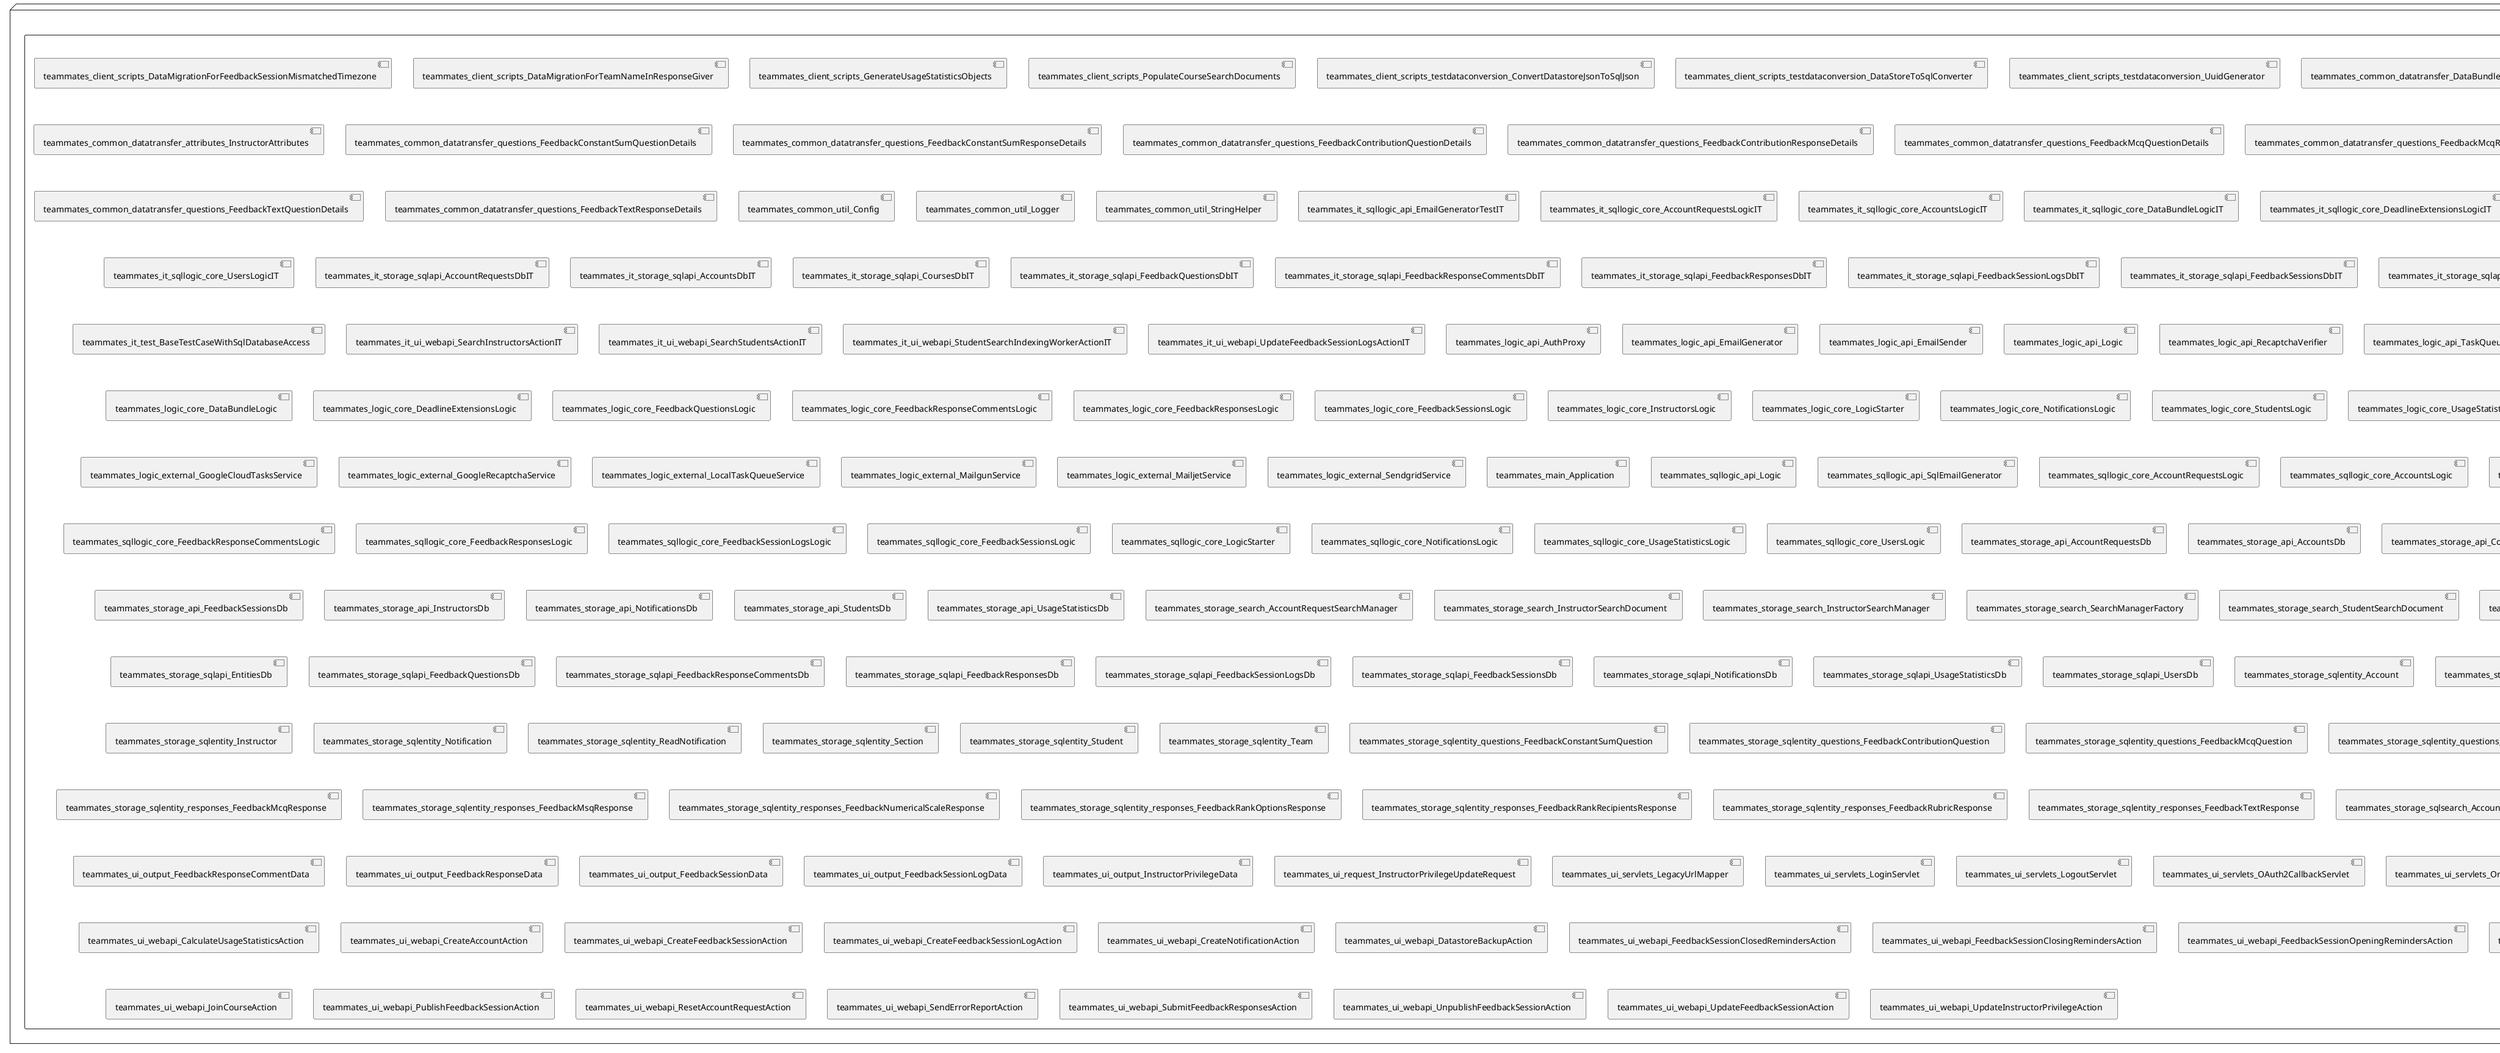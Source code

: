 @startuml
skinparam fixCircleLabelOverlapping true
skinparam componentStyle uml2
node nodeteammates {
component teammates {
[teammates_client_scripts_DataMigrationForFeedbackSessionMismatchedTimezone] [[teammates-teammates.system#_72YxQF0wEe-Fh6GzlajMNQ]]
[teammates_client_scripts_DataMigrationForTeamNameInResponseGiver] [[teammates-teammates.system#_72YxQF0wEe-Fh6GzlajMNQ]]
[teammates_client_scripts_GenerateUsageStatisticsObjects] [[teammates-teammates.system#_72YxQF0wEe-Fh6GzlajMNQ]]
[teammates_client_scripts_PopulateCourseSearchDocuments] [[teammates-teammates.system#_72YxQF0wEe-Fh6GzlajMNQ]]
[teammates_client_scripts_testdataconversion_ConvertDatastoreJsonToSqlJson] [[teammates-teammates.system#_72YxQF0wEe-Fh6GzlajMNQ]]
[teammates_client_scripts_testdataconversion_DataStoreToSqlConverter] [[teammates-teammates.system#_72YxQF0wEe-Fh6GzlajMNQ]]
[teammates_client_scripts_testdataconversion_UuidGenerator] [[teammates-teammates.system#_72YxQF0wEe-Fh6GzlajMNQ]]
[teammates_common_datatransfer_DataBundle] [[teammates-teammates.system#_72YxQF0wEe-Fh6GzlajMNQ]]
[teammates_common_datatransfer_InstructorPermissionSet] [[teammates-teammates.system#_72YxQF0wEe-Fh6GzlajMNQ]]
[teammates_common_datatransfer_InstructorPrivileges] [[teammates-teammates.system#_72YxQF0wEe-Fh6GzlajMNQ]]
[teammates_common_datatransfer_SqlDataBundle] [[teammates-teammates.system#_72YxQF0wEe-Fh6GzlajMNQ]]
[teammates_common_datatransfer_TeamEvalResult] [[teammates-teammates.system#_72YxQF0wEe-Fh6GzlajMNQ]]
[teammates_common_datatransfer_attributes_CourseAttributes] [[teammates-teammates.system#_72YxQF0wEe-Fh6GzlajMNQ]]
[teammates_common_datatransfer_attributes_FeedbackQuestionAttributes] [[teammates-teammates.system#_72YxQF0wEe-Fh6GzlajMNQ]]
[teammates_common_datatransfer_attributes_FeedbackResponseAttributes] [[teammates-teammates.system#_72YxQF0wEe-Fh6GzlajMNQ]]
[teammates_common_datatransfer_attributes_InstructorAttributes] [[teammates-teammates.system#_72YxQF0wEe-Fh6GzlajMNQ]]
[teammates_common_datatransfer_questions_FeedbackConstantSumQuestionDetails] [[teammates-teammates.system#_72YxQF0wEe-Fh6GzlajMNQ]]
[teammates_common_datatransfer_questions_FeedbackConstantSumResponseDetails] [[teammates-teammates.system#_72YxQF0wEe-Fh6GzlajMNQ]]
[teammates_common_datatransfer_questions_FeedbackContributionQuestionDetails] [[teammates-teammates.system#_72YxQF0wEe-Fh6GzlajMNQ]]
[teammates_common_datatransfer_questions_FeedbackContributionResponseDetails] [[teammates-teammates.system#_72YxQF0wEe-Fh6GzlajMNQ]]
[teammates_common_datatransfer_questions_FeedbackMcqQuestionDetails] [[teammates-teammates.system#_72YxQF0wEe-Fh6GzlajMNQ]]
[teammates_common_datatransfer_questions_FeedbackMcqResponseDetails] [[teammates-teammates.system#_72YxQF0wEe-Fh6GzlajMNQ]]
[teammates_common_datatransfer_questions_FeedbackMsqQuestionDetails] [[teammates-teammates.system#_72YxQF0wEe-Fh6GzlajMNQ]]
[teammates_common_datatransfer_questions_FeedbackMsqResponseDetails] [[teammates-teammates.system#_72YxQF0wEe-Fh6GzlajMNQ]]
[teammates_common_datatransfer_questions_FeedbackNumericalScaleQuestionDetails] [[teammates-teammates.system#_72YxQF0wEe-Fh6GzlajMNQ]]
[teammates_common_datatransfer_questions_FeedbackNumericalScaleResponseDetails] [[teammates-teammates.system#_72YxQF0wEe-Fh6GzlajMNQ]]
[teammates_common_datatransfer_questions_FeedbackRankOptionsResponseDetails] [[teammates-teammates.system#_72YxQF0wEe-Fh6GzlajMNQ]]
[teammates_common_datatransfer_questions_FeedbackRankRecipientsResponseDetails] [[teammates-teammates.system#_72YxQF0wEe-Fh6GzlajMNQ]]
[teammates_common_datatransfer_questions_FeedbackRubricQuestionDetails] [[teammates-teammates.system#_72YxQF0wEe-Fh6GzlajMNQ]]
[teammates_common_datatransfer_questions_FeedbackRubricResponseDetails] [[teammates-teammates.system#_72YxQF0wEe-Fh6GzlajMNQ]]
[teammates_common_datatransfer_questions_FeedbackTextQuestionDetails] [[teammates-teammates.system#_72YxQF0wEe-Fh6GzlajMNQ]]
[teammates_common_datatransfer_questions_FeedbackTextResponseDetails] [[teammates-teammates.system#_72YxQF0wEe-Fh6GzlajMNQ]]
[teammates_common_util_Config] [[teammates-teammates.system#_72YxQF0wEe-Fh6GzlajMNQ]]
[teammates_common_util_Logger] [[teammates-teammates.system#_72YxQF0wEe-Fh6GzlajMNQ]]
[teammates_common_util_StringHelper] [[teammates-teammates.system#_72YxQF0wEe-Fh6GzlajMNQ]]
[teammates_it_sqllogic_api_EmailGeneratorTestIT] [[teammates-teammates.system#_72YxQF0wEe-Fh6GzlajMNQ]]
[teammates_it_sqllogic_core_AccountRequestsLogicIT] [[teammates-teammates.system#_72YxQF0wEe-Fh6GzlajMNQ]]
[teammates_it_sqllogic_core_AccountsLogicIT] [[teammates-teammates.system#_72YxQF0wEe-Fh6GzlajMNQ]]
[teammates_it_sqllogic_core_DataBundleLogicIT] [[teammates-teammates.system#_72YxQF0wEe-Fh6GzlajMNQ]]
[teammates_it_sqllogic_core_DeadlineExtensionsLogicIT] [[teammates-teammates.system#_72YxQF0wEe-Fh6GzlajMNQ]]
[teammates_it_sqllogic_core_FeedbackQuestionsLogicIT] [[teammates-teammates.system#_72YxQF0wEe-Fh6GzlajMNQ]]
[teammates_it_sqllogic_core_FeedbackResponsesLogicIT] [[teammates-teammates.system#_72YxQF0wEe-Fh6GzlajMNQ]]
[teammates_it_sqllogic_core_FeedbackSessionLogsLogicIT] [[teammates-teammates.system#_72YxQF0wEe-Fh6GzlajMNQ]]
[teammates_it_sqllogic_core_FeedbackSessionsLogicIT] [[teammates-teammates.system#_72YxQF0wEe-Fh6GzlajMNQ]]
[teammates_it_sqllogic_core_NotificationsLogicIT] [[teammates-teammates.system#_72YxQF0wEe-Fh6GzlajMNQ]]
[teammates_it_sqllogic_core_UsersLogicIT] [[teammates-teammates.system#_72YxQF0wEe-Fh6GzlajMNQ]]
[teammates_it_storage_sqlapi_AccountRequestsDbIT] [[teammates-teammates.system#_72YxQF0wEe-Fh6GzlajMNQ]]
[teammates_it_storage_sqlapi_AccountsDbIT] [[teammates-teammates.system#_72YxQF0wEe-Fh6GzlajMNQ]]
[teammates_it_storage_sqlapi_CoursesDbIT] [[teammates-teammates.system#_72YxQF0wEe-Fh6GzlajMNQ]]
[teammates_it_storage_sqlapi_FeedbackQuestionsDbIT] [[teammates-teammates.system#_72YxQF0wEe-Fh6GzlajMNQ]]
[teammates_it_storage_sqlapi_FeedbackResponseCommentsDbIT] [[teammates-teammates.system#_72YxQF0wEe-Fh6GzlajMNQ]]
[teammates_it_storage_sqlapi_FeedbackResponsesDbIT] [[teammates-teammates.system#_72YxQF0wEe-Fh6GzlajMNQ]]
[teammates_it_storage_sqlapi_FeedbackSessionLogsDbIT] [[teammates-teammates.system#_72YxQF0wEe-Fh6GzlajMNQ]]
[teammates_it_storage_sqlapi_FeedbackSessionsDbIT] [[teammates-teammates.system#_72YxQF0wEe-Fh6GzlajMNQ]]
[teammates_it_storage_sqlapi_NotificationDbIT] [[teammates-teammates.system#_72YxQF0wEe-Fh6GzlajMNQ]]
[teammates_it_storage_sqlapi_UsageStatisticsDbIT] [[teammates-teammates.system#_72YxQF0wEe-Fh6GzlajMNQ]]
[teammates_it_storage_sqlapi_UsersDbIT] [[teammates-teammates.system#_72YxQF0wEe-Fh6GzlajMNQ]]
[teammates_it_storage_sqlsearch_AccountRequestSearchIT] [[teammates-teammates.system#_72YxQF0wEe-Fh6GzlajMNQ]]
[teammates_it_storage_sqlsearch_InstructorSearchIT] [[teammates-teammates.system#_72YxQF0wEe-Fh6GzlajMNQ]]
[teammates_it_storage_sqlsearch_StudentSearchIT] [[teammates-teammates.system#_72YxQF0wEe-Fh6GzlajMNQ]]
[teammates_it_test_BaseTestCaseWithSqlDatabaseAccess] [[teammates-teammates.system#_72YxQF0wEe-Fh6GzlajMNQ]]
[teammates_it_ui_webapi_SearchInstructorsActionIT] [[teammates-teammates.system#_72YxQF0wEe-Fh6GzlajMNQ]]
[teammates_it_ui_webapi_SearchStudentsActionIT] [[teammates-teammates.system#_72YxQF0wEe-Fh6GzlajMNQ]]
[teammates_it_ui_webapi_StudentSearchIndexingWorkerActionIT] [[teammates-teammates.system#_72YxQF0wEe-Fh6GzlajMNQ]]
[teammates_it_ui_webapi_UpdateFeedbackSessionLogsActionIT] [[teammates-teammates.system#_72YxQF0wEe-Fh6GzlajMNQ]]
[teammates_logic_api_AuthProxy] [[teammates-teammates.system#_72YxQF0wEe-Fh6GzlajMNQ]]
[teammates_logic_api_EmailGenerator] [[teammates-teammates.system#_72YxQF0wEe-Fh6GzlajMNQ]]
[teammates_logic_api_EmailSender] [[teammates-teammates.system#_72YxQF0wEe-Fh6GzlajMNQ]]
[teammates_logic_api_Logic] [[teammates-teammates.system#_72YxQF0wEe-Fh6GzlajMNQ]]
[teammates_logic_api_RecaptchaVerifier] [[teammates-teammates.system#_72YxQF0wEe-Fh6GzlajMNQ]]
[teammates_logic_api_TaskQueuer] [[teammates-teammates.system#_72YxQF0wEe-Fh6GzlajMNQ]]
[teammates_logic_api_UserProvision] [[teammates-teammates.system#_72YxQF0wEe-Fh6GzlajMNQ]]
[teammates_logic_core_AccountRequestsLogic] [[teammates-teammates.system#_72YxQF0wEe-Fh6GzlajMNQ]]
[teammates_logic_core_AccountsLogic] [[teammates-teammates.system#_72YxQF0wEe-Fh6GzlajMNQ]]
[teammates_logic_core_CoursesLogic] [[teammates-teammates.system#_72YxQF0wEe-Fh6GzlajMNQ]]
[teammates_logic_core_DataBundleLogic] [[teammates-teammates.system#_72YxQF0wEe-Fh6GzlajMNQ]]
[teammates_logic_core_DeadlineExtensionsLogic] [[teammates-teammates.system#_72YxQF0wEe-Fh6GzlajMNQ]]
[teammates_logic_core_FeedbackQuestionsLogic] [[teammates-teammates.system#_72YxQF0wEe-Fh6GzlajMNQ]]
[teammates_logic_core_FeedbackResponseCommentsLogic] [[teammates-teammates.system#_72YxQF0wEe-Fh6GzlajMNQ]]
[teammates_logic_core_FeedbackResponsesLogic] [[teammates-teammates.system#_72YxQF0wEe-Fh6GzlajMNQ]]
[teammates_logic_core_FeedbackSessionsLogic] [[teammates-teammates.system#_72YxQF0wEe-Fh6GzlajMNQ]]
[teammates_logic_core_InstructorsLogic] [[teammates-teammates.system#_72YxQF0wEe-Fh6GzlajMNQ]]
[teammates_logic_core_LogicStarter] [[teammates-teammates.system#_72YxQF0wEe-Fh6GzlajMNQ]]
[teammates_logic_core_NotificationsLogic] [[teammates-teammates.system#_72YxQF0wEe-Fh6GzlajMNQ]]
[teammates_logic_core_StudentsLogic] [[teammates-teammates.system#_72YxQF0wEe-Fh6GzlajMNQ]]
[teammates_logic_core_UsageStatisticsLogic] [[teammates-teammates.system#_72YxQF0wEe-Fh6GzlajMNQ]]
[teammates_logic_external_EmptyAuthService] [[teammates-teammates.system#_72YxQF0wEe-Fh6GzlajMNQ]]
[teammates_logic_external_EmptyEmailService] [[teammates-teammates.system#_72YxQF0wEe-Fh6GzlajMNQ]]
[teammates_logic_external_EmptyRecaptchaService] [[teammates-teammates.system#_72YxQF0wEe-Fh6GzlajMNQ]]
[teammates_logic_external_FirebaseAuthService] [[teammates-teammates.system#_72YxQF0wEe-Fh6GzlajMNQ]]
[teammates_logic_external_GoogleCloudTasksService] [[teammates-teammates.system#_72YxQF0wEe-Fh6GzlajMNQ]]
[teammates_logic_external_GoogleRecaptchaService] [[teammates-teammates.system#_72YxQF0wEe-Fh6GzlajMNQ]]
[teammates_logic_external_LocalTaskQueueService] [[teammates-teammates.system#_72YxQF0wEe-Fh6GzlajMNQ]]
[teammates_logic_external_MailgunService] [[teammates-teammates.system#_72YxQF0wEe-Fh6GzlajMNQ]]
[teammates_logic_external_MailjetService] [[teammates-teammates.system#_72YxQF0wEe-Fh6GzlajMNQ]]
[teammates_logic_external_SendgridService] [[teammates-teammates.system#_72YxQF0wEe-Fh6GzlajMNQ]]
[teammates_main_Application] [[teammates-teammates.system#_72YxQF0wEe-Fh6GzlajMNQ]]
[teammates_sqllogic_api_Logic] [[teammates-teammates.system#_72YxQF0wEe-Fh6GzlajMNQ]]
[teammates_sqllogic_api_SqlEmailGenerator] [[teammates-teammates.system#_72YxQF0wEe-Fh6GzlajMNQ]]
[teammates_sqllogic_core_AccountRequestsLogic] [[teammates-teammates.system#_72YxQF0wEe-Fh6GzlajMNQ]]
[teammates_sqllogic_core_AccountsLogic] [[teammates-teammates.system#_72YxQF0wEe-Fh6GzlajMNQ]]
[teammates_sqllogic_core_CoursesLogic] [[teammates-teammates.system#_72YxQF0wEe-Fh6GzlajMNQ]]
[teammates_sqllogic_core_DataBundleLogic] [[teammates-teammates.system#_72YxQF0wEe-Fh6GzlajMNQ]]
[teammates_sqllogic_core_DeadlineExtensionsLogic] [[teammates-teammates.system#_72YxQF0wEe-Fh6GzlajMNQ]]
[teammates_sqllogic_core_FeedbackQuestionsLogic] [[teammates-teammates.system#_72YxQF0wEe-Fh6GzlajMNQ]]
[teammates_sqllogic_core_FeedbackResponseCommentsLogic] [[teammates-teammates.system#_72YxQF0wEe-Fh6GzlajMNQ]]
[teammates_sqllogic_core_FeedbackResponsesLogic] [[teammates-teammates.system#_72YxQF0wEe-Fh6GzlajMNQ]]
[teammates_sqllogic_core_FeedbackSessionLogsLogic] [[teammates-teammates.system#_72YxQF0wEe-Fh6GzlajMNQ]]
[teammates_sqllogic_core_FeedbackSessionsLogic] [[teammates-teammates.system#_72YxQF0wEe-Fh6GzlajMNQ]]
[teammates_sqllogic_core_LogicStarter] [[teammates-teammates.system#_72YxQF0wEe-Fh6GzlajMNQ]]
[teammates_sqllogic_core_NotificationsLogic] [[teammates-teammates.system#_72YxQF0wEe-Fh6GzlajMNQ]]
[teammates_sqllogic_core_UsageStatisticsLogic] [[teammates-teammates.system#_72YxQF0wEe-Fh6GzlajMNQ]]
[teammates_sqllogic_core_UsersLogic] [[teammates-teammates.system#_72YxQF0wEe-Fh6GzlajMNQ]]
[teammates_storage_api_AccountRequestsDb] [[teammates-teammates.system#_72YxQF0wEe-Fh6GzlajMNQ]]
[teammates_storage_api_AccountsDb] [[teammates-teammates.system#_72YxQF0wEe-Fh6GzlajMNQ]]
[teammates_storage_api_CoursesDb] [[teammates-teammates.system#_72YxQF0wEe-Fh6GzlajMNQ]]
[teammates_storage_api_DeadlineExtensionsDb] [[teammates-teammates.system#_72YxQF0wEe-Fh6GzlajMNQ]]
[teammates_storage_api_FeedbackQuestionsDb] [[teammates-teammates.system#_72YxQF0wEe-Fh6GzlajMNQ]]
[teammates_storage_api_FeedbackResponseCommentsDb] [[teammates-teammates.system#_72YxQF0wEe-Fh6GzlajMNQ]]
[teammates_storage_api_FeedbackResponsesDb] [[teammates-teammates.system#_72YxQF0wEe-Fh6GzlajMNQ]]
[teammates_storage_api_FeedbackSessionsDb] [[teammates-teammates.system#_72YxQF0wEe-Fh6GzlajMNQ]]
[teammates_storage_api_InstructorsDb] [[teammates-teammates.system#_72YxQF0wEe-Fh6GzlajMNQ]]
[teammates_storage_api_NotificationsDb] [[teammates-teammates.system#_72YxQF0wEe-Fh6GzlajMNQ]]
[teammates_storage_api_StudentsDb] [[teammates-teammates.system#_72YxQF0wEe-Fh6GzlajMNQ]]
[teammates_storage_api_UsageStatisticsDb] [[teammates-teammates.system#_72YxQF0wEe-Fh6GzlajMNQ]]
[teammates_storage_search_AccountRequestSearchManager] [[teammates-teammates.system#_72YxQF0wEe-Fh6GzlajMNQ]]
[teammates_storage_search_InstructorSearchDocument] [[teammates-teammates.system#_72YxQF0wEe-Fh6GzlajMNQ]]
[teammates_storage_search_InstructorSearchManager] [[teammates-teammates.system#_72YxQF0wEe-Fh6GzlajMNQ]]
[teammates_storage_search_SearchManagerFactory] [[teammates-teammates.system#_72YxQF0wEe-Fh6GzlajMNQ]]
[teammates_storage_search_StudentSearchDocument] [[teammates-teammates.system#_72YxQF0wEe-Fh6GzlajMNQ]]
[teammates_storage_search_StudentSearchManager] [[teammates-teammates.system#_72YxQF0wEe-Fh6GzlajMNQ]]
[teammates_storage_sqlapi_AccountRequestsDb] [[teammates-teammates.system#_72YxQF0wEe-Fh6GzlajMNQ]]
[teammates_storage_sqlapi_AccountsDb] [[teammates-teammates.system#_72YxQF0wEe-Fh6GzlajMNQ]]
[teammates_storage_sqlapi_CoursesDb] [[teammates-teammates.system#_72YxQF0wEe-Fh6GzlajMNQ]]
[teammates_storage_sqlapi_DeadlineExtensionsDb] [[teammates-teammates.system#_72YxQF0wEe-Fh6GzlajMNQ]]
[teammates_storage_sqlapi_EntitiesDb] [[teammates-teammates.system#_72YxQF0wEe-Fh6GzlajMNQ]]
[teammates_storage_sqlapi_FeedbackQuestionsDb] [[teammates-teammates.system#_72YxQF0wEe-Fh6GzlajMNQ]]
[teammates_storage_sqlapi_FeedbackResponseCommentsDb] [[teammates-teammates.system#_72YxQF0wEe-Fh6GzlajMNQ]]
[teammates_storage_sqlapi_FeedbackResponsesDb] [[teammates-teammates.system#_72YxQF0wEe-Fh6GzlajMNQ]]
[teammates_storage_sqlapi_FeedbackSessionLogsDb] [[teammates-teammates.system#_72YxQF0wEe-Fh6GzlajMNQ]]
[teammates_storage_sqlapi_FeedbackSessionsDb] [[teammates-teammates.system#_72YxQF0wEe-Fh6GzlajMNQ]]
[teammates_storage_sqlapi_NotificationsDb] [[teammates-teammates.system#_72YxQF0wEe-Fh6GzlajMNQ]]
[teammates_storage_sqlapi_UsageStatisticsDb] [[teammates-teammates.system#_72YxQF0wEe-Fh6GzlajMNQ]]
[teammates_storage_sqlapi_UsersDb] [[teammates-teammates.system#_72YxQF0wEe-Fh6GzlajMNQ]]
[teammates_storage_sqlentity_Account] [[teammates-teammates.system#_72YxQF0wEe-Fh6GzlajMNQ]]
[teammates_storage_sqlentity_Course] [[teammates-teammates.system#_72YxQF0wEe-Fh6GzlajMNQ]]
[teammates_storage_sqlentity_DeadlineExtension] [[teammates-teammates.system#_72YxQF0wEe-Fh6GzlajMNQ]]
[teammates_storage_sqlentity_FeedbackResponseComment] [[teammates-teammates.system#_72YxQF0wEe-Fh6GzlajMNQ]]
[teammates_storage_sqlentity_FeedbackSession] [[teammates-teammates.system#_72YxQF0wEe-Fh6GzlajMNQ]]
[teammates_storage_sqlentity_FeedbackSessionLog] [[teammates-teammates.system#_72YxQF0wEe-Fh6GzlajMNQ]]
[teammates_storage_sqlentity_Instructor] [[teammates-teammates.system#_72YxQF0wEe-Fh6GzlajMNQ]]
[teammates_storage_sqlentity_Notification] [[teammates-teammates.system#_72YxQF0wEe-Fh6GzlajMNQ]]
[teammates_storage_sqlentity_ReadNotification] [[teammates-teammates.system#_72YxQF0wEe-Fh6GzlajMNQ]]
[teammates_storage_sqlentity_Section] [[teammates-teammates.system#_72YxQF0wEe-Fh6GzlajMNQ]]
[teammates_storage_sqlentity_Student] [[teammates-teammates.system#_72YxQF0wEe-Fh6GzlajMNQ]]
[teammates_storage_sqlentity_Team] [[teammates-teammates.system#_72YxQF0wEe-Fh6GzlajMNQ]]
[teammates_storage_sqlentity_questions_FeedbackConstantSumQuestion] [[teammates-teammates.system#_72YxQF0wEe-Fh6GzlajMNQ]]
[teammates_storage_sqlentity_questions_FeedbackContributionQuestion] [[teammates-teammates.system#_72YxQF0wEe-Fh6GzlajMNQ]]
[teammates_storage_sqlentity_questions_FeedbackMcqQuestion] [[teammates-teammates.system#_72YxQF0wEe-Fh6GzlajMNQ]]
[teammates_storage_sqlentity_questions_FeedbackMsqQuestion] [[teammates-teammates.system#_72YxQF0wEe-Fh6GzlajMNQ]]
[teammates_storage_sqlentity_questions_FeedbackNumericalScaleQuestion] [[teammates-teammates.system#_72YxQF0wEe-Fh6GzlajMNQ]]
[teammates_storage_sqlentity_questions_FeedbackRubricQuestion] [[teammates-teammates.system#_72YxQF0wEe-Fh6GzlajMNQ]]
[teammates_storage_sqlentity_questions_FeedbackTextQuestion] [[teammates-teammates.system#_72YxQF0wEe-Fh6GzlajMNQ]]
[teammates_storage_sqlentity_responses_FeedbackConstantSumResponse] [[teammates-teammates.system#_72YxQF0wEe-Fh6GzlajMNQ]]
[teammates_storage_sqlentity_responses_FeedbackContributionResponse] [[teammates-teammates.system#_72YxQF0wEe-Fh6GzlajMNQ]]
[teammates_storage_sqlentity_responses_FeedbackMcqResponse] [[teammates-teammates.system#_72YxQF0wEe-Fh6GzlajMNQ]]
[teammates_storage_sqlentity_responses_FeedbackMsqResponse] [[teammates-teammates.system#_72YxQF0wEe-Fh6GzlajMNQ]]
[teammates_storage_sqlentity_responses_FeedbackNumericalScaleResponse] [[teammates-teammates.system#_72YxQF0wEe-Fh6GzlajMNQ]]
[teammates_storage_sqlentity_responses_FeedbackRankOptionsResponse] [[teammates-teammates.system#_72YxQF0wEe-Fh6GzlajMNQ]]
[teammates_storage_sqlentity_responses_FeedbackRankRecipientsResponse] [[teammates-teammates.system#_72YxQF0wEe-Fh6GzlajMNQ]]
[teammates_storage_sqlentity_responses_FeedbackRubricResponse] [[teammates-teammates.system#_72YxQF0wEe-Fh6GzlajMNQ]]
[teammates_storage_sqlentity_responses_FeedbackTextResponse] [[teammates-teammates.system#_72YxQF0wEe-Fh6GzlajMNQ]]
[teammates_storage_sqlsearch_AccountRequestSearchManager] [[teammates-teammates.system#_72YxQF0wEe-Fh6GzlajMNQ]]
[teammates_storage_sqlsearch_InstructorSearchDocument] [[teammates-teammates.system#_72YxQF0wEe-Fh6GzlajMNQ]]
[teammates_storage_sqlsearch_InstructorSearchManager] [[teammates-teammates.system#_72YxQF0wEe-Fh6GzlajMNQ]]
[teammates_storage_sqlsearch_SearchManagerFactory] [[teammates-teammates.system#_72YxQF0wEe-Fh6GzlajMNQ]]
[teammates_storage_sqlsearch_StudentSearchDocument] [[teammates-teammates.system#_72YxQF0wEe-Fh6GzlajMNQ]]
[teammates_storage_sqlsearch_StudentSearchManager] [[teammates-teammates.system#_72YxQF0wEe-Fh6GzlajMNQ]]
[teammates_ui_output_CourseData] [[teammates-teammates.system#_72YxQF0wEe-Fh6GzlajMNQ]]
[teammates_ui_output_FeedbackQuestionData] [[teammates-teammates.system#_72YxQF0wEe-Fh6GzlajMNQ]]
[teammates_ui_output_FeedbackResponseCommentData] [[teammates-teammates.system#_72YxQF0wEe-Fh6GzlajMNQ]]
[teammates_ui_output_FeedbackResponseData] [[teammates-teammates.system#_72YxQF0wEe-Fh6GzlajMNQ]]
[teammates_ui_output_FeedbackSessionData] [[teammates-teammates.system#_72YxQF0wEe-Fh6GzlajMNQ]]
[teammates_ui_output_FeedbackSessionLogData] [[teammates-teammates.system#_72YxQF0wEe-Fh6GzlajMNQ]]
[teammates_ui_output_InstructorPrivilegeData] [[teammates-teammates.system#_72YxQF0wEe-Fh6GzlajMNQ]]
[teammates_ui_request_InstructorPrivilegeUpdateRequest] [[teammates-teammates.system#_72YxQF0wEe-Fh6GzlajMNQ]]
[teammates_ui_servlets_LegacyUrlMapper] [[teammates-teammates.system#_72YxQF0wEe-Fh6GzlajMNQ]]
[teammates_ui_servlets_LoginServlet] [[teammates-teammates.system#_72YxQF0wEe-Fh6GzlajMNQ]]
[teammates_ui_servlets_LogoutServlet] [[teammates-teammates.system#_72YxQF0wEe-Fh6GzlajMNQ]]
[teammates_ui_servlets_OAuth2CallbackServlet] [[teammates-teammates.system#_72YxQF0wEe-Fh6GzlajMNQ]]
[teammates_ui_servlets_OriginCheckFilter] [[teammates-teammates.system#_72YxQF0wEe-Fh6GzlajMNQ]]
[teammates_ui_servlets_RequestTraceFilter] [[teammates-teammates.system#_72YxQF0wEe-Fh6GzlajMNQ]]
[teammates_ui_servlets_WebApiServlet] [[teammates-teammates.system#_72YxQF0wEe-Fh6GzlajMNQ]]
[teammates_ui_servlets_WebPageServlet] [[teammates-teammates.system#_72YxQF0wEe-Fh6GzlajMNQ]]
[teammates_ui_webapi_ArchiveCourseAction] [[teammates-teammates.system#_72YxQF0wEe-Fh6GzlajMNQ]]
[teammates_ui_webapi_CalculateUsageStatisticsAction] [[teammates-teammates.system#_72YxQF0wEe-Fh6GzlajMNQ]]
[teammates_ui_webapi_CreateAccountAction] [[teammates-teammates.system#_72YxQF0wEe-Fh6GzlajMNQ]]
[teammates_ui_webapi_CreateFeedbackSessionAction] [[teammates-teammates.system#_72YxQF0wEe-Fh6GzlajMNQ]]
[teammates_ui_webapi_CreateFeedbackSessionLogAction] [[teammates-teammates.system#_72YxQF0wEe-Fh6GzlajMNQ]]
[teammates_ui_webapi_CreateNotificationAction] [[teammates-teammates.system#_72YxQF0wEe-Fh6GzlajMNQ]]
[teammates_ui_webapi_DatastoreBackupAction] [[teammates-teammates.system#_72YxQF0wEe-Fh6GzlajMNQ]]
[teammates_ui_webapi_FeedbackSessionClosedRemindersAction] [[teammates-teammates.system#_72YxQF0wEe-Fh6GzlajMNQ]]
[teammates_ui_webapi_FeedbackSessionClosingRemindersAction] [[teammates-teammates.system#_72YxQF0wEe-Fh6GzlajMNQ]]
[teammates_ui_webapi_FeedbackSessionOpeningRemindersAction] [[teammates-teammates.system#_72YxQF0wEe-Fh6GzlajMNQ]]
[teammates_ui_webapi_FeedbackSessionOpeningSoonRemindersAction] [[teammates-teammates.system#_72YxQF0wEe-Fh6GzlajMNQ]]
[teammates_ui_webapi_FeedbackSessionPublishedEmailWorkerAction] [[teammates-teammates.system#_72YxQF0wEe-Fh6GzlajMNQ]]
[teammates_ui_webapi_FeedbackSessionRemindEmailWorkerAction] [[teammates-teammates.system#_72YxQF0wEe-Fh6GzlajMNQ]]
[teammates_ui_webapi_FeedbackSessionRemindParticularUsersEmailWorkerAction] [[teammates-teammates.system#_72YxQF0wEe-Fh6GzlajMNQ]]
[teammates_ui_webapi_FeedbackSessionResendPublishedEmailWorkerAction] [[teammates-teammates.system#_72YxQF0wEe-Fh6GzlajMNQ]]
[teammates_ui_webapi_FeedbackSessionUnpublishedEmailWorkerAction] [[teammates-teammates.system#_72YxQF0wEe-Fh6GzlajMNQ]]
[teammates_ui_webapi_JoinCourseAction] [[teammates-teammates.system#_72YxQF0wEe-Fh6GzlajMNQ]]
[teammates_ui_webapi_PublishFeedbackSessionAction] [[teammates-teammates.system#_72YxQF0wEe-Fh6GzlajMNQ]]
[teammates_ui_webapi_ResetAccountRequestAction] [[teammates-teammates.system#_72YxQF0wEe-Fh6GzlajMNQ]]
[teammates_ui_webapi_SendErrorReportAction] [[teammates-teammates.system#_72YxQF0wEe-Fh6GzlajMNQ]]
[teammates_ui_webapi_SubmitFeedbackResponsesAction] [[teammates-teammates.system#_72YxQF0wEe-Fh6GzlajMNQ]]
[teammates_ui_webapi_UnpublishFeedbackSessionAction] [[teammates-teammates.system#_72YxQF0wEe-Fh6GzlajMNQ]]
[teammates_ui_webapi_UpdateFeedbackSessionAction] [[teammates-teammates.system#_72YxQF0wEe-Fh6GzlajMNQ]]
[teammates_ui_webapi_UpdateInstructorPrivilegeAction] [[teammates-teammates.system#_72YxQF0wEe-Fh6GzlajMNQ]]
}
}
node nodeteammates_ui_servlets_DevServerLoginServlet {
[teammates_ui_servlets_DevServerLoginServlet] [[teammates-teammates.system#_72YxQF0wEe-Fh6GzlajMNQ]]
}
node nodeteammates_ui_servlets_HealthCheckServlet {
[teammates_ui_servlets_HealthCheckServlet] [[teammates-teammates.system#_72YxQF0wEe-Fh6GzlajMNQ]]
}

@enduml
